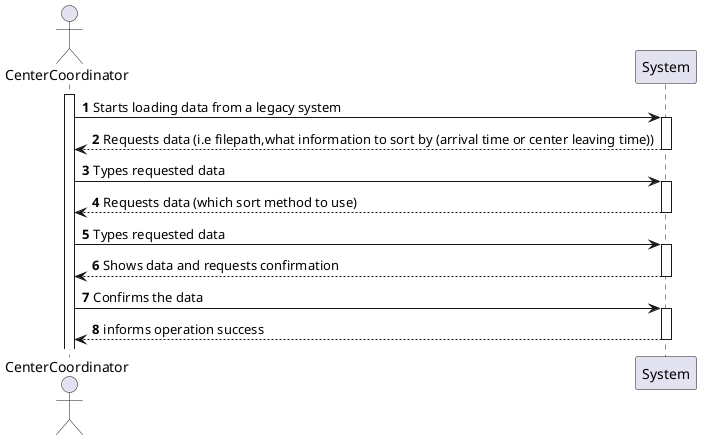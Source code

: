 @startuml
'https://plantuml.com/sequence-diagram

autonumber
actor CenterCoordinator as Coordinator
activate Coordinator
Coordinator -> System: Starts loading data from a legacy system
activate System
System --> Coordinator: Requests data (i.e filepath,what information to sort by (arrival time or center leaving time))
deactivate System
Coordinator -> System: Types requested data
activate System
System --> Coordinator: Requests data (which sort method to use)
deactivate System
Coordinator -> System: Types requested data
activate System
System --> Coordinator: Shows data and requests confirmation
deactivate System
Coordinator -> System: Confirms the data
activate System
System --> Coordinator: informs operation success
deactivate System


@enduml